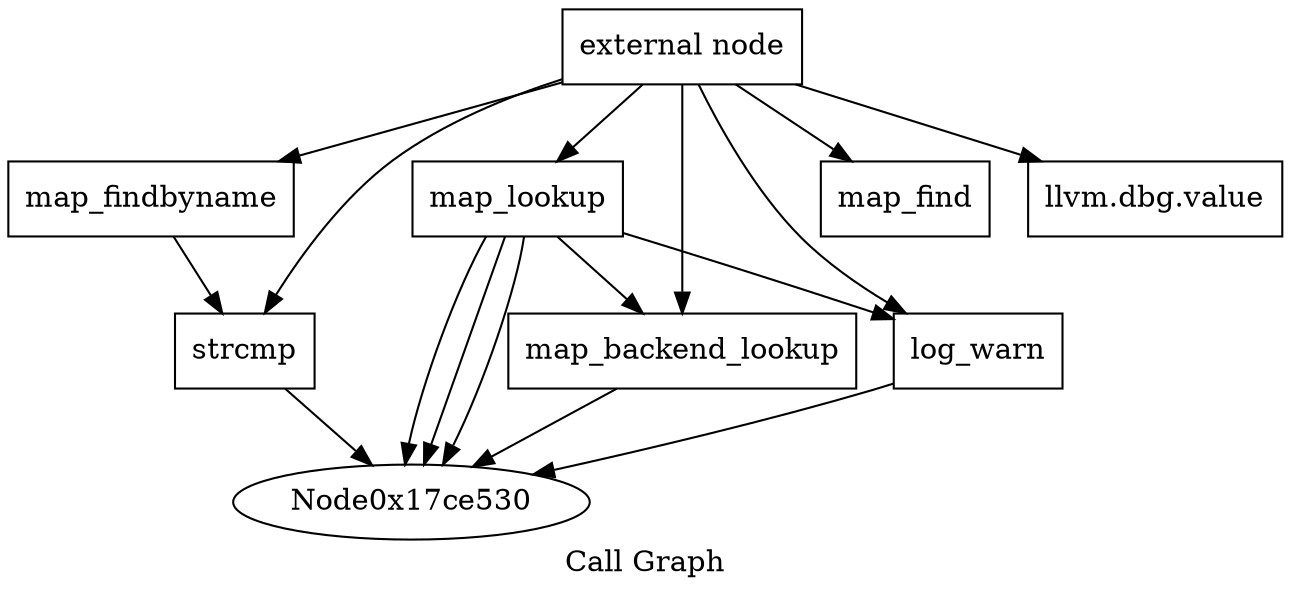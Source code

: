 digraph "Call Graph" {
	label="Call Graph";

	Node0x17ce500 [shape=record,label="{external node}"];
	Node0x17ce500 -> Node0x17ce560;
	Node0x17ce500 -> Node0x17ce5c0;
	Node0x17ce500 -> Node0x17ce620;
	Node0x17ce500 -> Node0x17ce650;
	Node0x17ce500 -> Node0x17bc2f0;
	Node0x17ce500 -> Node0x17d2b20;
	Node0x17ce500 -> Node0x17b4d20;
	Node0x17ce560 [shape=record,label="{map_findbyname}"];
	Node0x17ce560 -> Node0x17ce5c0;
	Node0x17ce5c0 [shape=record,label="{strcmp}"];
	Node0x17ce5c0 -> Node0x17ce530;
	Node0x17b4d20 [shape=record,label="{llvm.dbg.value}"];
	Node0x17ce620 [shape=record,label="{map_find}"];
	Node0x17ce650 [shape=record,label="{map_lookup}"];
	Node0x17ce650 -> Node0x17bc2f0;
	Node0x17ce650 -> Node0x17ce530;
	Node0x17ce650 -> Node0x17d2b20;
	Node0x17ce650 -> Node0x17ce530;
	Node0x17ce650 -> Node0x17ce530;
	Node0x17bc2f0 [shape=record,label="{map_backend_lookup}"];
	Node0x17bc2f0 -> Node0x17ce530;
	Node0x17d2b20 [shape=record,label="{log_warn}"];
	Node0x17d2b20 -> Node0x17ce530;
}
